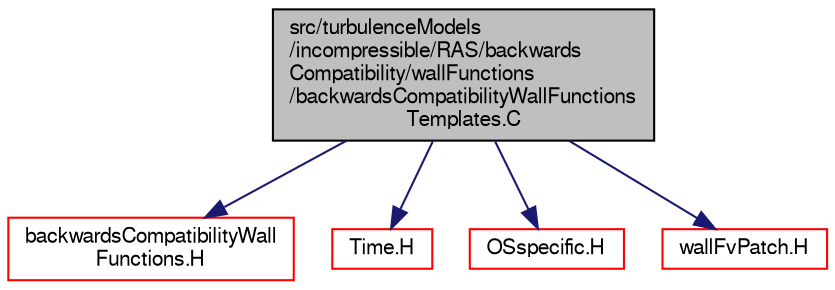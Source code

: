 digraph "src/turbulenceModels/incompressible/RAS/backwardsCompatibility/wallFunctions/backwardsCompatibilityWallFunctionsTemplates.C"
{
  bgcolor="transparent";
  edge [fontname="FreeSans",fontsize="10",labelfontname="FreeSans",labelfontsize="10"];
  node [fontname="FreeSans",fontsize="10",shape=record];
  Node0 [label="src/turbulenceModels\l/incompressible/RAS/backwards\lCompatibility/wallFunctions\l/backwardsCompatibilityWallFunctions\lTemplates.C",height=0.2,width=0.4,color="black", fillcolor="grey75", style="filled", fontcolor="black"];
  Node0 -> Node1 [color="midnightblue",fontsize="10",style="solid",fontname="FreeSans"];
  Node1 [label="backwardsCompatibilityWall\lFunctions.H",height=0.2,width=0.4,color="red",URL="$a39920.html"];
  Node0 -> Node269 [color="midnightblue",fontsize="10",style="solid",fontname="FreeSans"];
  Node269 [label="Time.H",height=0.2,width=0.4,color="red",URL="$a09311.html"];
  Node0 -> Node58 [color="midnightblue",fontsize="10",style="solid",fontname="FreeSans"];
  Node58 [label="OSspecific.H",height=0.2,width=0.4,color="red",URL="$a10370.html",tooltip="Functions used by OpenFOAM that are specific to POSIX compliant operating systems and need to be repl..."];
  Node0 -> Node290 [color="midnightblue",fontsize="10",style="solid",fontname="FreeSans"];
  Node290 [label="wallFvPatch.H",height=0.2,width=0.4,color="red",URL="$a03680.html"];
}
